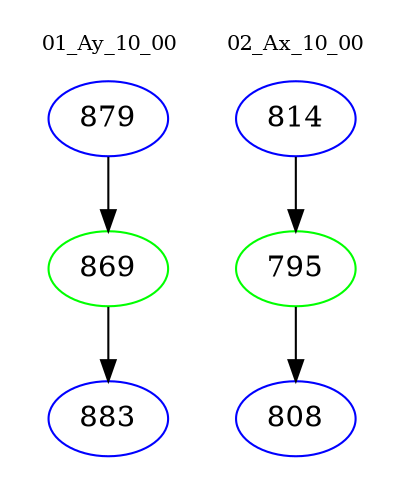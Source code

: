 digraph{
subgraph cluster_0 {
color = white
label = "01_Ay_10_00";
fontsize=10;
T0_879 [label="879", color="blue"]
T0_879 -> T0_869 [color="black"]
T0_869 [label="869", color="green"]
T0_869 -> T0_883 [color="black"]
T0_883 [label="883", color="blue"]
}
subgraph cluster_1 {
color = white
label = "02_Ax_10_00";
fontsize=10;
T1_814 [label="814", color="blue"]
T1_814 -> T1_795 [color="black"]
T1_795 [label="795", color="green"]
T1_795 -> T1_808 [color="black"]
T1_808 [label="808", color="blue"]
}
}

